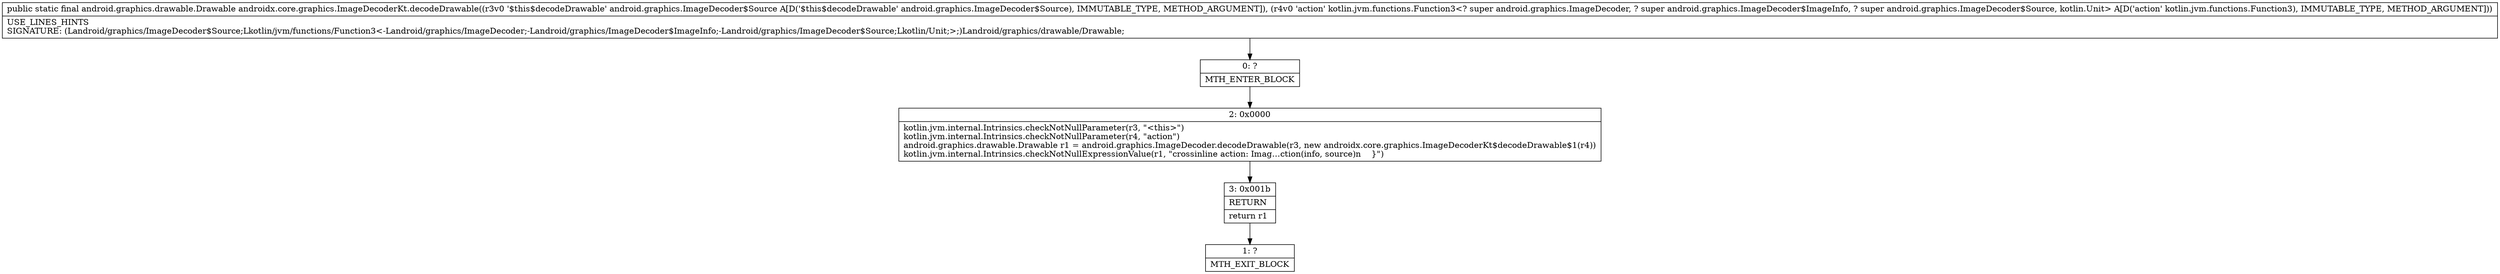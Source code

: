 digraph "CFG forandroidx.core.graphics.ImageDecoderKt.decodeDrawable(Landroid\/graphics\/ImageDecoder$Source;Lkotlin\/jvm\/functions\/Function3;)Landroid\/graphics\/drawable\/Drawable;" {
Node_0 [shape=record,label="{0\:\ ?|MTH_ENTER_BLOCK\l}"];
Node_2 [shape=record,label="{2\:\ 0x0000|kotlin.jvm.internal.Intrinsics.checkNotNullParameter(r3, \"\<this\>\")\lkotlin.jvm.internal.Intrinsics.checkNotNullParameter(r4, \"action\")\landroid.graphics.drawable.Drawable r1 = android.graphics.ImageDecoder.decodeDrawable(r3, new androidx.core.graphics.ImageDecoderKt$decodeDrawable$1(r4))\lkotlin.jvm.internal.Intrinsics.checkNotNullExpressionValue(r1, \"crossinline action: Imag…ction(info, source)n    \}\")\l}"];
Node_3 [shape=record,label="{3\:\ 0x001b|RETURN\l|return r1\l}"];
Node_1 [shape=record,label="{1\:\ ?|MTH_EXIT_BLOCK\l}"];
MethodNode[shape=record,label="{public static final android.graphics.drawable.Drawable androidx.core.graphics.ImageDecoderKt.decodeDrawable((r3v0 '$this$decodeDrawable' android.graphics.ImageDecoder$Source A[D('$this$decodeDrawable' android.graphics.ImageDecoder$Source), IMMUTABLE_TYPE, METHOD_ARGUMENT]), (r4v0 'action' kotlin.jvm.functions.Function3\<? super android.graphics.ImageDecoder, ? super android.graphics.ImageDecoder$ImageInfo, ? super android.graphics.ImageDecoder$Source, kotlin.Unit\> A[D('action' kotlin.jvm.functions.Function3), IMMUTABLE_TYPE, METHOD_ARGUMENT]))  | USE_LINES_HINTS\lSIGNATURE: (Landroid\/graphics\/ImageDecoder$Source;Lkotlin\/jvm\/functions\/Function3\<\-Landroid\/graphics\/ImageDecoder;\-Landroid\/graphics\/ImageDecoder$ImageInfo;\-Landroid\/graphics\/ImageDecoder$Source;Lkotlin\/Unit;\>;)Landroid\/graphics\/drawable\/Drawable;\l}"];
MethodNode -> Node_0;Node_0 -> Node_2;
Node_2 -> Node_3;
Node_3 -> Node_1;
}


